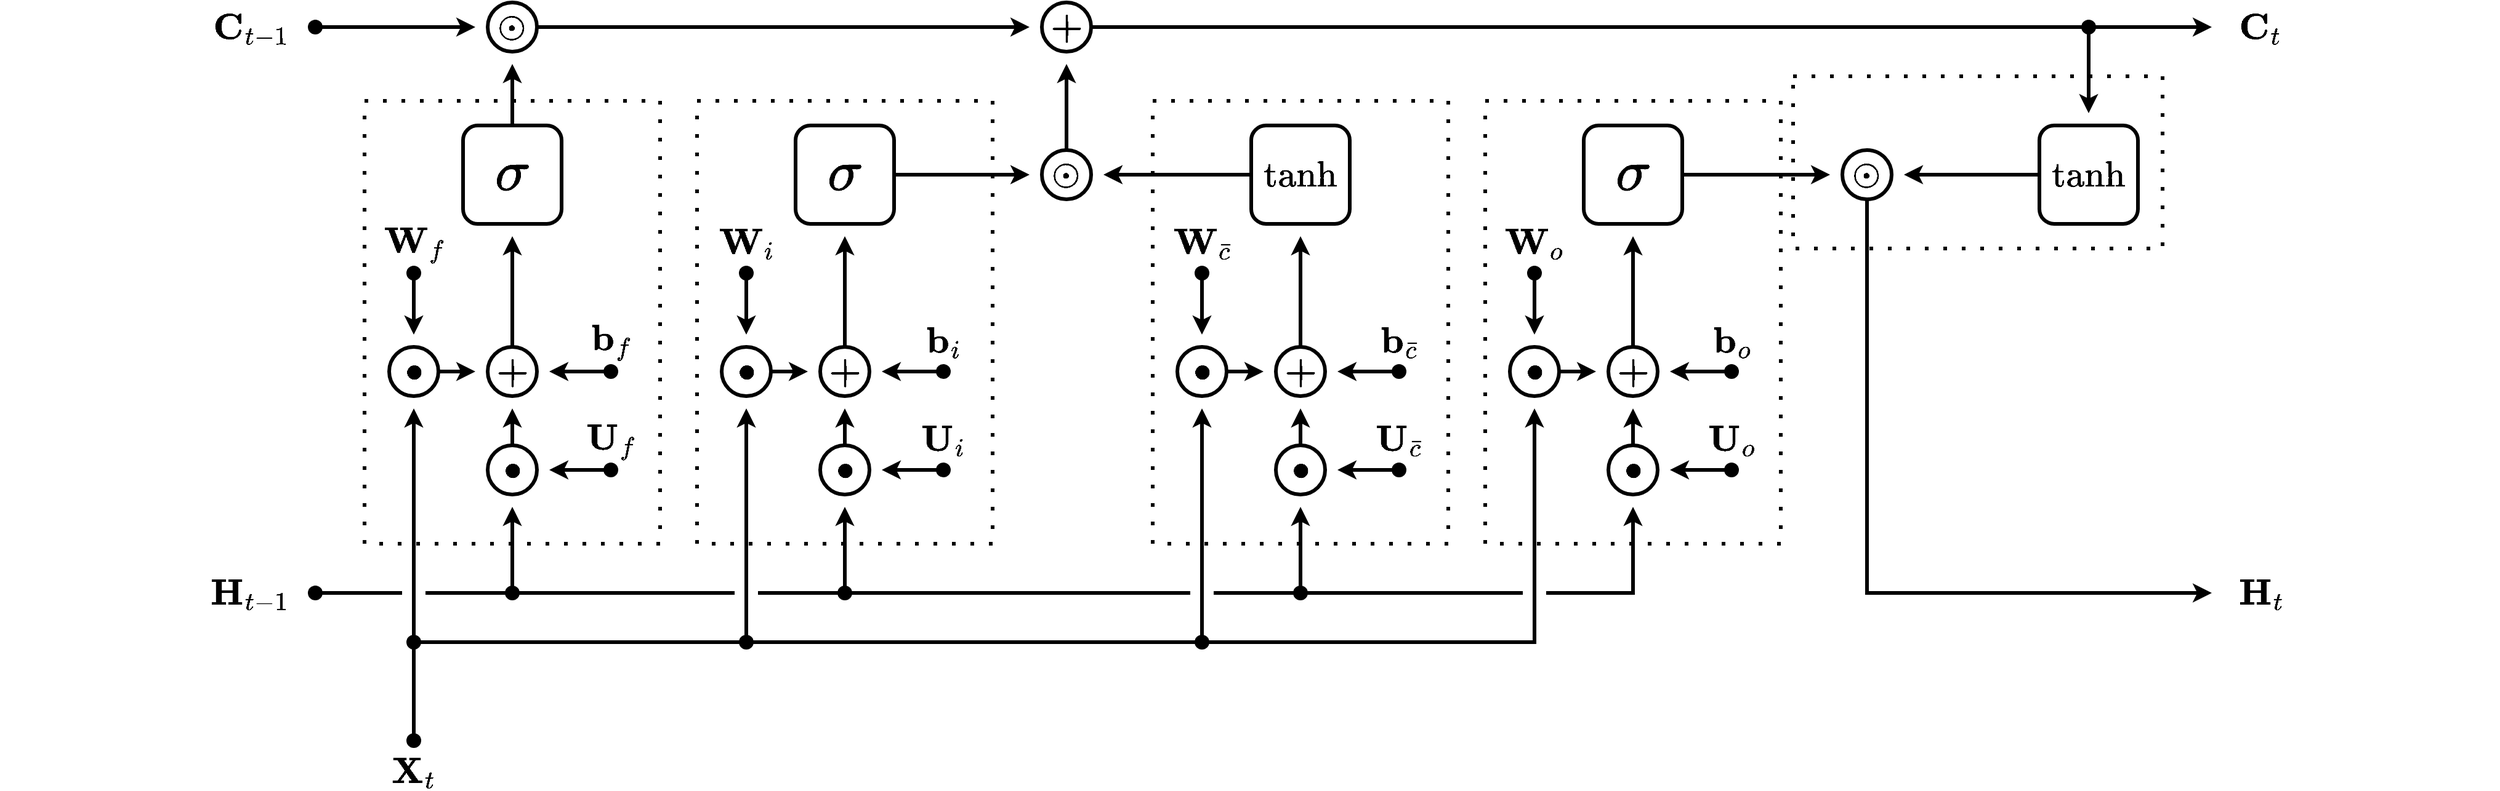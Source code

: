 <mxfile version="22.1.16" type="github">
  <diagram name="Página-1" id="kWr0oGkZxPyReERZ5gfp">
    <mxGraphModel dx="1727" dy="860" grid="1" gridSize="10" guides="1" tooltips="1" connect="1" arrows="1" fold="1" page="1" pageScale="1" pageWidth="1920" pageHeight="1080" math="1" shadow="0">
      <root>
        <mxCell id="0" />
        <mxCell id="czWLCF9uIpFlwQmJJkkG-1" value="Grupos" style="" parent="0" />
        <mxCell id="czWLCF9uIpFlwQmJJkkG-2" value="" style="rounded=0;whiteSpace=wrap;html=1;strokeWidth=3;perimeterSpacing=0;glass=0;shadow=0;dashed=1;dashPattern=1 4;fillStyle=auto;" vertex="1" parent="czWLCF9uIpFlwQmJJkkG-1">
          <mxGeometry x="240" y="280" width="240" height="360" as="geometry" />
        </mxCell>
        <mxCell id="czWLCF9uIpFlwQmJJkkG-6" value="" style="rounded=0;whiteSpace=wrap;html=1;strokeWidth=3;perimeterSpacing=0;glass=0;shadow=0;dashed=1;dashPattern=1 4;fillStyle=auto;" vertex="1" parent="czWLCF9uIpFlwQmJJkkG-1">
          <mxGeometry x="1400" y="260" width="300" height="140" as="geometry" />
        </mxCell>
        <mxCell id="czWLCF9uIpFlwQmJJkkG-7" value="" style="rounded=0;whiteSpace=wrap;html=1;strokeWidth=3;perimeterSpacing=0;glass=0;shadow=0;dashed=1;dashPattern=1 4;fillStyle=auto;" vertex="1" parent="czWLCF9uIpFlwQmJJkkG-1">
          <mxGeometry x="510" y="280" width="240" height="360" as="geometry" />
        </mxCell>
        <mxCell id="czWLCF9uIpFlwQmJJkkG-8" value="" style="rounded=0;whiteSpace=wrap;html=1;strokeWidth=3;perimeterSpacing=0;glass=0;shadow=0;dashed=1;dashPattern=1 4;fillStyle=auto;" vertex="1" parent="czWLCF9uIpFlwQmJJkkG-1">
          <mxGeometry x="880" y="280" width="240" height="360" as="geometry" />
        </mxCell>
        <mxCell id="czWLCF9uIpFlwQmJJkkG-9" value="" style="rounded=0;whiteSpace=wrap;html=1;strokeWidth=3;perimeterSpacing=0;glass=0;shadow=0;dashed=1;dashPattern=1 4;fillStyle=auto;" vertex="1" parent="czWLCF9uIpFlwQmJJkkG-1">
          <mxGeometry x="1150" y="280" width="240" height="360" as="geometry" />
        </mxCell>
        <mxCell id="1" value="Rede" style="" parent="0" />
        <mxCell id="czWLCF9uIpFlwQmJJkkG-55" value="" style="edgeStyle=orthogonalEdgeStyle;rounded=0;orthogonalLoop=1;jettySize=auto;html=1;strokeWidth=3;endFill=1;targetPerimeterSpacing=10;endSize=6;" edge="1" parent="1" source="86raS9CCg4e7EtEVCKJU-35" target="czWLCF9uIpFlwQmJJkkG-24">
          <mxGeometry relative="1" as="geometry">
            <mxPoint x="280.0" y="560" as="targetPoint" />
          </mxGeometry>
        </mxCell>
        <mxCell id="czWLCF9uIpFlwQmJJkkG-53" value="" style="edgeStyle=orthogonalEdgeStyle;rounded=0;orthogonalLoop=1;jettySize=auto;html=1;strokeWidth=3;endFill=1;targetPerimeterSpacing=10;endSize=6;" edge="1" parent="1" source="86raS9CCg4e7EtEVCKJU-36" target="czWLCF9uIpFlwQmJJkkG-19">
          <mxGeometry relative="1" as="geometry">
            <mxPoint x="550" y="560" as="targetPoint" />
          </mxGeometry>
        </mxCell>
        <mxCell id="86raS9CCg4e7EtEVCKJU-66" value="" style="edgeStyle=orthogonalEdgeStyle;rounded=0;orthogonalLoop=1;jettySize=auto;html=1;strokeWidth=3;endArrow=classic;endFill=1;targetPerimeterSpacing=10;endSize=6;" parent="1" source="86raS9CCg4e7EtEVCKJU-37" target="czWLCF9uIpFlwQmJJkkG-31" edge="1">
          <mxGeometry relative="1" as="geometry">
            <mxPoint x="1040" y="660" as="targetPoint" />
          </mxGeometry>
        </mxCell>
        <mxCell id="czWLCF9uIpFlwQmJJkkG-51" value="" style="edgeStyle=orthogonalEdgeStyle;rounded=0;orthogonalLoop=1;jettySize=auto;html=1;strokeWidth=3;endFill=1;targetPerimeterSpacing=10;endSize=6;" edge="1" parent="1" source="86raS9CCg4e7EtEVCKJU-37" target="czWLCF9uIpFlwQmJJkkG-28">
          <mxGeometry relative="1" as="geometry">
            <mxPoint x="920" y="560" as="targetPoint" />
          </mxGeometry>
        </mxCell>
        <mxCell id="86raS9CCg4e7EtEVCKJU-42" value="" style="edgeStyle=orthogonalEdgeStyle;rounded=0;orthogonalLoop=1;jettySize=auto;html=1;strokeWidth=3;endArrow=none;endFill=0;jumpStyle=gap;jumpSize=15;" parent="1" source="86raS9CCg4e7EtEVCKJU-39" target="86raS9CCg4e7EtEVCKJU-34" edge="1">
          <mxGeometry relative="1" as="geometry">
            <mxPoint x="710" y="660" as="targetPoint" />
          </mxGeometry>
        </mxCell>
        <mxCell id="86raS9CCg4e7EtEVCKJU-71" value="" style="edgeStyle=orthogonalEdgeStyle;rounded=0;orthogonalLoop=1;jettySize=auto;html=1;strokeWidth=3;endArrow=classic;endFill=1;targetPerimeterSpacing=10;endSize=6;" parent="1" source="86raS9CCg4e7EtEVCKJU-2" target="86raS9CCg4e7EtEVCKJU-32" edge="1">
          <mxGeometry relative="1" as="geometry" />
        </mxCell>
        <mxCell id="86raS9CCg4e7EtEVCKJU-2" value="$$\sigma$$" style="rounded=1;whiteSpace=wrap;html=1;fontSize=40;verticalAlign=middle;fontStyle=0;spacing=2;spacingBottom=4;strokeWidth=3;fillColor=#FFFFFF;strokeColor=#000000;fontColor=#000000;" parent="1" vertex="1">
          <mxGeometry x="320" y="300" width="80" height="80" as="geometry" />
        </mxCell>
        <mxCell id="86raS9CCg4e7EtEVCKJU-76" value="" style="edgeStyle=orthogonalEdgeStyle;rounded=0;orthogonalLoop=1;jettySize=auto;html=1;strokeWidth=3;endArrow=classic;endFill=1;targetPerimeterSpacing=10;endSize=6;" parent="1" source="86raS9CCg4e7EtEVCKJU-3" target="86raS9CCg4e7EtEVCKJU-20" edge="1">
          <mxGeometry relative="1" as="geometry" />
        </mxCell>
        <mxCell id="86raS9CCg4e7EtEVCKJU-3" value="$$\tanh$$" style="rounded=1;whiteSpace=wrap;html=1;fontSize=25;verticalAlign=middle;fontStyle=0;spacing=2;spacingBottom=0;strokeWidth=3;fontColor=#000000;strokeColor=#000000;" parent="1" vertex="1">
          <mxGeometry x="960" y="300" width="80" height="80" as="geometry" />
        </mxCell>
        <mxCell id="86raS9CCg4e7EtEVCKJU-40" value="" style="edgeStyle=orthogonalEdgeStyle;rounded=0;orthogonalLoop=1;jettySize=auto;html=1;strokeWidth=3;endArrow=none;endFill=0;jumpStyle=gap;jumpSize=15;" parent="1" source="86raS9CCg4e7EtEVCKJU-12" target="86raS9CCg4e7EtEVCKJU-39" edge="1">
          <mxGeometry relative="1" as="geometry" />
        </mxCell>
        <mxCell id="czWLCF9uIpFlwQmJJkkG-83" value="" style="edgeStyle=orthogonalEdgeStyle;rounded=0;orthogonalLoop=1;jettySize=auto;html=1;strokeWidth=3;endFill=1;targetPerimeterSpacing=10;endSize=6;" edge="1" parent="1" source="86raS9CCg4e7EtEVCKJU-12" target="czWLCF9uIpFlwQmJJkkG-72">
          <mxGeometry relative="1" as="geometry" />
        </mxCell>
        <mxCell id="86raS9CCg4e7EtEVCKJU-12" value="" style="shape=waypoint;sketch=0;size=6;pointerEvents=1;points=[];fillColor=default;resizable=0;rotatable=0;perimeter=centerPerimeter;snapToPoint=1;fontSize=50;rounded=1;fontStyle=0;spacing=2;spacingBottom=10;strokeWidth=4;" parent="1" vertex="1">
          <mxGeometry x="350" y="670" width="20" height="20" as="geometry" />
        </mxCell>
        <mxCell id="86raS9CCg4e7EtEVCKJU-80" value="" style="edgeStyle=orthogonalEdgeStyle;rounded=0;orthogonalLoop=1;jettySize=auto;html=1;strokeWidth=3;endArrow=classic;endFill=1;targetPerimeterSpacing=10;endSize=6;" parent="1" source="86raS9CCg4e7EtEVCKJU-18" target="86raS9CCg4e7EtEVCKJU-22" edge="1">
          <mxGeometry relative="1" as="geometry" />
        </mxCell>
        <mxCell id="86raS9CCg4e7EtEVCKJU-18" value="$$\mathbb{+}$$" style="ellipse;whiteSpace=wrap;html=1;aspect=fixed;fontStyle=0;fontSize=25;spacingBottom=2;strokeWidth=3;" parent="1" vertex="1">
          <mxGeometry x="610" y="480" width="40" height="40" as="geometry" />
        </mxCell>
        <mxCell id="86raS9CCg4e7EtEVCKJU-73" value="" style="edgeStyle=orthogonalEdgeStyle;rounded=0;orthogonalLoop=1;jettySize=auto;html=1;strokeWidth=3;endArrow=classic;endFill=1;targetPerimeterSpacing=10;endSize=6;" parent="1" source="86raS9CCg4e7EtEVCKJU-20" target="86raS9CCg4e7EtEVCKJU-31" edge="1">
          <mxGeometry relative="1" as="geometry">
            <mxPoint x="810.0" y="240" as="targetPoint" />
          </mxGeometry>
        </mxCell>
        <mxCell id="86raS9CCg4e7EtEVCKJU-20" value="$$\mathbb{\odot}$$" style="ellipse;whiteSpace=wrap;html=1;aspect=fixed;fontStyle=0;fontSize=25;spacingBottom=2;strokeWidth=3;" parent="1" vertex="1">
          <mxGeometry x="790" y="320" width="40" height="40" as="geometry" />
        </mxCell>
        <mxCell id="86raS9CCg4e7EtEVCKJU-74" value="" style="edgeStyle=orthogonalEdgeStyle;rounded=0;orthogonalLoop=1;jettySize=auto;html=1;strokeWidth=3;endArrow=classic;endFill=1;targetPerimeterSpacing=10;endSize=6;" parent="1" source="86raS9CCg4e7EtEVCKJU-22" target="86raS9CCg4e7EtEVCKJU-20" edge="1">
          <mxGeometry relative="1" as="geometry" />
        </mxCell>
        <mxCell id="86raS9CCg4e7EtEVCKJU-22" value="$$\sigma$$" style="rounded=1;whiteSpace=wrap;html=1;fontSize=40;verticalAlign=middle;fontStyle=0;spacing=2;spacingBottom=4;strokeWidth=3;strokeColor=#000000;fontColor=#000000;" parent="1" vertex="1">
          <mxGeometry x="590" y="300" width="80" height="80" as="geometry" />
        </mxCell>
        <mxCell id="86raS9CCg4e7EtEVCKJU-77" value="" style="edgeStyle=orthogonalEdgeStyle;rounded=0;orthogonalLoop=1;jettySize=auto;html=1;strokeWidth=3;endArrow=classic;endFill=1;targetPerimeterSpacing=10;endSize=6;" parent="1" source="86raS9CCg4e7EtEVCKJU-23" target="86raS9CCg4e7EtEVCKJU-27" edge="1">
          <mxGeometry relative="1" as="geometry" />
        </mxCell>
        <mxCell id="86raS9CCg4e7EtEVCKJU-23" value="$$\sigma$$" style="rounded=1;whiteSpace=wrap;html=1;fontSize=40;verticalAlign=middle;fontStyle=0;spacing=2;spacingBottom=4;strokeWidth=3;strokeColor=#000000;fontColor=#000000;" parent="1" vertex="1">
          <mxGeometry x="1230" y="300" width="80" height="80" as="geometry" />
        </mxCell>
        <mxCell id="86raS9CCg4e7EtEVCKJU-78" value="" style="edgeStyle=orthogonalEdgeStyle;rounded=0;orthogonalLoop=1;jettySize=auto;html=1;strokeWidth=3;endArrow=classic;endFill=1;targetPerimeterSpacing=10;endSize=6;" parent="1" source="86raS9CCg4e7EtEVCKJU-26" target="86raS9CCg4e7EtEVCKJU-27" edge="1">
          <mxGeometry relative="1" as="geometry" />
        </mxCell>
        <mxCell id="86raS9CCg4e7EtEVCKJU-26" value="$$\tanh$$" style="rounded=1;whiteSpace=wrap;html=1;fontSize=25;verticalAlign=middle;fontStyle=0;spacing=2;spacingBottom=0;strokeWidth=3;fontColor=#000000;strokeColor=#000000;" parent="1" vertex="1">
          <mxGeometry x="1600" y="300" width="80" height="80" as="geometry" />
        </mxCell>
        <mxCell id="86raS9CCg4e7EtEVCKJU-96" value="" style="edgeStyle=orthogonalEdgeStyle;rounded=0;orthogonalLoop=1;jettySize=auto;html=1;strokeWidth=3;endArrow=classic;endFill=1;" parent="1" source="86raS9CCg4e7EtEVCKJU-27" target="86raS9CCg4e7EtEVCKJU-85" edge="1">
          <mxGeometry relative="1" as="geometry">
            <mxPoint x="1340" y="460" as="targetPoint" />
            <Array as="points">
              <mxPoint x="1460" y="680" />
            </Array>
          </mxGeometry>
        </mxCell>
        <mxCell id="86raS9CCg4e7EtEVCKJU-27" value="$$\mathbb{\odot}$$" style="ellipse;whiteSpace=wrap;html=1;aspect=fixed;fontStyle=0;fontSize=25;spacingBottom=2;strokeWidth=3;" parent="1" vertex="1">
          <mxGeometry x="1440" y="320" width="40" height="40" as="geometry" />
        </mxCell>
        <mxCell id="86raS9CCg4e7EtEVCKJU-81" value="" style="edgeStyle=orthogonalEdgeStyle;rounded=0;orthogonalLoop=1;jettySize=auto;html=1;strokeWidth=3;endArrow=classic;endFill=1;targetPerimeterSpacing=10;endSize=6;" parent="1" source="86raS9CCg4e7EtEVCKJU-28" target="86raS9CCg4e7EtEVCKJU-3" edge="1">
          <mxGeometry relative="1" as="geometry" />
        </mxCell>
        <mxCell id="86raS9CCg4e7EtEVCKJU-28" value="$$\mathbb{+}$$" style="ellipse;whiteSpace=wrap;html=1;aspect=fixed;fontStyle=0;fontSize=25;spacingBottom=2;strokeWidth=3;" parent="1" vertex="1">
          <mxGeometry x="980" y="480" width="40" height="40" as="geometry" />
        </mxCell>
        <mxCell id="86raS9CCg4e7EtEVCKJU-82" value="" style="edgeStyle=orthogonalEdgeStyle;rounded=0;orthogonalLoop=1;jettySize=auto;html=1;strokeWidth=3;endArrow=classic;endFill=1;targetPerimeterSpacing=10;endSize=6;" parent="1" source="86raS9CCg4e7EtEVCKJU-29" target="86raS9CCg4e7EtEVCKJU-23" edge="1">
          <mxGeometry relative="1" as="geometry" />
        </mxCell>
        <mxCell id="86raS9CCg4e7EtEVCKJU-29" value="$$\mathbb{+}$$" style="ellipse;whiteSpace=wrap;html=1;aspect=fixed;fontStyle=0;fontSize=25;spacingBottom=2;strokeWidth=3;" parent="1" vertex="1">
          <mxGeometry x="1250" y="480" width="40" height="40" as="geometry" />
        </mxCell>
        <mxCell id="86raS9CCg4e7EtEVCKJU-83" value="" style="edgeStyle=orthogonalEdgeStyle;rounded=0;orthogonalLoop=1;jettySize=auto;html=1;strokeWidth=3;endArrow=classic;endFill=1;targetPerimeterSpacing=10;endSize=6;" parent="1" source="86raS9CCg4e7EtEVCKJU-30" target="86raS9CCg4e7EtEVCKJU-2" edge="1">
          <mxGeometry relative="1" as="geometry" />
        </mxCell>
        <mxCell id="86raS9CCg4e7EtEVCKJU-30" value="$$\mathbb{+}$$" style="ellipse;whiteSpace=wrap;html=1;aspect=fixed;fontStyle=0;fontSize=25;spacingBottom=2;strokeWidth=3;" parent="1" vertex="1">
          <mxGeometry x="340" y="480" width="40" height="40" as="geometry" />
        </mxCell>
        <mxCell id="86raS9CCg4e7EtEVCKJU-70" value="" style="edgeStyle=orthogonalEdgeStyle;rounded=0;orthogonalLoop=1;jettySize=auto;html=1;strokeWidth=3;endArrow=none;endFill=0;" parent="1" source="86raS9CCg4e7EtEVCKJU-31" target="86raS9CCg4e7EtEVCKJU-38" edge="1">
          <mxGeometry relative="1" as="geometry">
            <mxPoint x="910" y="200" as="targetPoint" />
          </mxGeometry>
        </mxCell>
        <mxCell id="86raS9CCg4e7EtEVCKJU-31" value="$$\mathbb{+}$$" style="ellipse;whiteSpace=wrap;html=1;aspect=fixed;fontStyle=0;fontSize=25;spacingBottom=2;strokeWidth=3;" parent="1" vertex="1">
          <mxGeometry x="790" y="200" width="40" height="40" as="geometry" />
        </mxCell>
        <mxCell id="86raS9CCg4e7EtEVCKJU-68" value="" style="edgeStyle=orthogonalEdgeStyle;rounded=0;orthogonalLoop=1;jettySize=auto;html=1;strokeWidth=3;endArrow=classic;endFill=1;targetPerimeterSpacing=10;endSize=6;" parent="1" source="86raS9CCg4e7EtEVCKJU-32" target="86raS9CCg4e7EtEVCKJU-31" edge="1">
          <mxGeometry relative="1" as="geometry">
            <mxPoint x="500" y="200" as="targetPoint" />
          </mxGeometry>
        </mxCell>
        <mxCell id="86raS9CCg4e7EtEVCKJU-32" value="$$\mathbb{\odot}$$" style="ellipse;whiteSpace=wrap;html=1;aspect=fixed;fontStyle=0;fontSize=25;spacingBottom=2;strokeWidth=3;" parent="1" vertex="1">
          <mxGeometry x="340" y="200" width="40" height="40" as="geometry" />
        </mxCell>
        <mxCell id="86raS9CCg4e7EtEVCKJU-46" value="" style="edgeStyle=orthogonalEdgeStyle;rounded=0;orthogonalLoop=1;jettySize=auto;html=1;strokeWidth=3;jumpStyle=gap;jumpSize=15;endArrow=classic;endFill=1;targetPerimeterSpacing=10;endSize=6;" parent="1" source="86raS9CCg4e7EtEVCKJU-34" target="czWLCF9uIpFlwQmJJkkG-75" edge="1">
          <mxGeometry relative="1" as="geometry">
            <mxPoint x="960" y="580" as="targetPoint" />
            <Array as="points">
              <mxPoint x="1270" y="680" />
            </Array>
          </mxGeometry>
        </mxCell>
        <mxCell id="czWLCF9uIpFlwQmJJkkG-85" value="" style="edgeStyle=orthogonalEdgeStyle;rounded=0;orthogonalLoop=1;jettySize=auto;html=1;strokeWidth=3;endFill=1;targetPerimeterSpacing=10;endSize=6;" edge="1" parent="1" source="86raS9CCg4e7EtEVCKJU-34" target="czWLCF9uIpFlwQmJJkkG-74">
          <mxGeometry relative="1" as="geometry" />
        </mxCell>
        <mxCell id="86raS9CCg4e7EtEVCKJU-34" value="" style="shape=waypoint;sketch=0;size=6;pointerEvents=1;points=[];fillColor=default;resizable=0;rotatable=0;perimeter=centerPerimeter;snapToPoint=1;fontSize=50;rounded=1;fontStyle=0;spacing=2;spacingBottom=10;strokeWidth=4;" parent="1" vertex="1">
          <mxGeometry x="990" y="670" width="20" height="20" as="geometry" />
        </mxCell>
        <mxCell id="86raS9CCg4e7EtEVCKJU-62" value="" style="edgeStyle=orthogonalEdgeStyle;rounded=0;orthogonalLoop=1;jettySize=auto;html=1;strokeWidth=3;endArrow=none;endFill=0;" parent="1" source="86raS9CCg4e7EtEVCKJU-35" target="86raS9CCg4e7EtEVCKJU-36" edge="1">
          <mxGeometry relative="1" as="geometry">
            <mxPoint x="520" y="740" as="targetPoint" />
          </mxGeometry>
        </mxCell>
        <mxCell id="86raS9CCg4e7EtEVCKJU-35" value="" style="shape=waypoint;sketch=0;size=6;pointerEvents=1;points=[];fillColor=default;resizable=0;rotatable=0;perimeter=centerPerimeter;snapToPoint=1;fontSize=50;rounded=1;fontStyle=0;spacing=2;spacingBottom=10;strokeWidth=4;" parent="1" vertex="1">
          <mxGeometry x="270" y="710" width="20" height="20" as="geometry" />
        </mxCell>
        <mxCell id="86raS9CCg4e7EtEVCKJU-64" value="" style="edgeStyle=orthogonalEdgeStyle;rounded=0;orthogonalLoop=1;jettySize=auto;html=1;entryX=0.302;entryY=0.485;entryDx=0;entryDy=0;entryPerimeter=0;strokeWidth=3;endArrow=none;endFill=0;" parent="1" source="86raS9CCg4e7EtEVCKJU-36" target="86raS9CCg4e7EtEVCKJU-37" edge="1">
          <mxGeometry relative="1" as="geometry">
            <mxPoint x="790" y="740" as="targetPoint" />
          </mxGeometry>
        </mxCell>
        <mxCell id="86raS9CCg4e7EtEVCKJU-36" value="" style="shape=waypoint;sketch=0;size=6;pointerEvents=1;points=[];fillColor=default;resizable=0;rotatable=0;perimeter=centerPerimeter;snapToPoint=1;fontSize=50;rounded=1;fontStyle=0;spacing=2;spacingBottom=10;strokeWidth=4;" parent="1" vertex="1">
          <mxGeometry x="540" y="710" width="20" height="20" as="geometry" />
        </mxCell>
        <mxCell id="86raS9CCg4e7EtEVCKJU-37" value="" style="shape=waypoint;sketch=0;size=6;pointerEvents=1;points=[];fillColor=default;resizable=0;rotatable=0;perimeter=centerPerimeter;snapToPoint=1;fontSize=50;rounded=1;fontStyle=0;spacing=2;spacingBottom=10;strokeWidth=4;" parent="1" vertex="1">
          <mxGeometry x="910" y="710" width="20" height="20" as="geometry" />
        </mxCell>
        <mxCell id="86raS9CCg4e7EtEVCKJU-79" value="" style="edgeStyle=orthogonalEdgeStyle;rounded=0;orthogonalLoop=1;jettySize=auto;html=1;strokeWidth=3;endArrow=classic;endFill=1;endSize=6;targetPerimeterSpacing=10;" parent="1" source="86raS9CCg4e7EtEVCKJU-38" target="86raS9CCg4e7EtEVCKJU-26" edge="1">
          <mxGeometry relative="1" as="geometry" />
        </mxCell>
        <mxCell id="86raS9CCg4e7EtEVCKJU-97" value="" style="edgeStyle=orthogonalEdgeStyle;rounded=0;orthogonalLoop=1;jettySize=auto;html=1;strokeWidth=3;endArrow=classic;endFill=1;" parent="1" source="86raS9CCg4e7EtEVCKJU-38" target="86raS9CCg4e7EtEVCKJU-84" edge="1">
          <mxGeometry relative="1" as="geometry" />
        </mxCell>
        <mxCell id="86raS9CCg4e7EtEVCKJU-38" value="" style="shape=waypoint;sketch=0;size=6;pointerEvents=1;points=[];fillColor=default;resizable=0;rotatable=0;perimeter=centerPerimeter;snapToPoint=1;fontSize=50;rounded=1;fontStyle=0;spacing=2;spacingBottom=10;strokeWidth=4;" parent="1" vertex="1">
          <mxGeometry x="1630" y="210" width="20" height="20" as="geometry" />
        </mxCell>
        <mxCell id="czWLCF9uIpFlwQmJJkkG-84" value="" style="edgeStyle=orthogonalEdgeStyle;rounded=0;orthogonalLoop=1;jettySize=auto;html=1;strokeWidth=3;endFill=1;targetPerimeterSpacing=10;endSize=6;" edge="1" parent="1" source="86raS9CCg4e7EtEVCKJU-39" target="czWLCF9uIpFlwQmJJkkG-73">
          <mxGeometry relative="1" as="geometry" />
        </mxCell>
        <mxCell id="86raS9CCg4e7EtEVCKJU-39" value="" style="shape=waypoint;sketch=0;size=6;pointerEvents=1;points=[];fillColor=default;resizable=0;rotatable=0;perimeter=centerPerimeter;snapToPoint=1;fontSize=50;rounded=1;fontStyle=0;spacing=2;spacingBottom=10;strokeWidth=4;" parent="1" vertex="1">
          <mxGeometry x="620" y="670" width="20" height="20" as="geometry" />
        </mxCell>
        <mxCell id="86raS9CCg4e7EtEVCKJU-84" value="$$\mathbf{C}_{t}$$" style="shape=waypoint;sketch=0;size=6;pointerEvents=1;points=[];fillColor=none;resizable=0;rotatable=0;perimeter=centerPerimeter;snapToPoint=1;fontSize=25;rounded=1;fontStyle=0;spacing=2;spacingBottom=0;strokeWidth=4;html=1;labelPosition=right;verticalLabelPosition=middle;align=left;verticalAlign=middle;spacingRight=0;spacingLeft=10;strokeColor=none;" parent="1" vertex="1">
          <mxGeometry x="1730" y="210" width="20" height="20" as="geometry" />
        </mxCell>
        <mxCell id="86raS9CCg4e7EtEVCKJU-85" value="$$\mathbf{H}_{t}$$" style="shape=waypoint;sketch=0;size=6;pointerEvents=1;points=[];fillColor=none;resizable=0;rotatable=0;perimeter=centerPerimeter;snapToPoint=1;fontSize=25;rounded=1;fontStyle=0;spacing=2;spacingBottom=0;strokeWidth=4;html=1;labelPosition=right;verticalLabelPosition=middle;align=left;verticalAlign=middle;spacingRight=0;spacingLeft=10;strokeColor=none;" parent="1" vertex="1">
          <mxGeometry x="1730" y="670" width="20" height="20" as="geometry" />
        </mxCell>
        <mxCell id="86raS9CCg4e7EtEVCKJU-92" value="" style="edgeStyle=orthogonalEdgeStyle;rounded=0;orthogonalLoop=1;jettySize=auto;html=1;strokeWidth=3;endArrow=none;endFill=0;jumpStyle=gap;jumpSize=15;" parent="1" source="86raS9CCg4e7EtEVCKJU-86" target="86raS9CCg4e7EtEVCKJU-12" edge="1">
          <mxGeometry relative="1" as="geometry" />
        </mxCell>
        <mxCell id="86raS9CCg4e7EtEVCKJU-86" value="$$\mathbf{H}_{t-1}$$" style="shape=waypoint;sketch=0;size=6;pointerEvents=1;points=[];fillColor=default;resizable=0;rotatable=0;perimeter=centerPerimeter;snapToPoint=1;fontSize=25;rounded=1;fontStyle=0;spacing=2;spacingBottom=0;strokeWidth=4;labelPosition=left;verticalLabelPosition=middle;align=right;verticalAlign=middle;html=1;spacingLeft=0;spacingRight=10;" parent="1" vertex="1">
          <mxGeometry x="190" y="670" width="20" height="20" as="geometry" />
        </mxCell>
        <mxCell id="86raS9CCg4e7EtEVCKJU-94" value="" style="edgeStyle=orthogonalEdgeStyle;rounded=0;orthogonalLoop=1;jettySize=auto;html=1;strokeWidth=3;endArrow=none;endFill=0;" parent="1" source="86raS9CCg4e7EtEVCKJU-88" target="86raS9CCg4e7EtEVCKJU-35" edge="1">
          <mxGeometry relative="1" as="geometry">
            <mxPoint x="300.0" y="760" as="targetPoint" />
            <Array as="points">
              <mxPoint x="280" y="780" />
              <mxPoint x="280" y="780" />
            </Array>
          </mxGeometry>
        </mxCell>
        <mxCell id="86raS9CCg4e7EtEVCKJU-88" value="$$\mathbf{X}_t$$" style="shape=waypoint;sketch=0;size=6;pointerEvents=1;points=[];fillColor=default;resizable=0;rotatable=0;perimeter=centerPerimeter;snapToPoint=1;fontSize=25;rounded=1;fontStyle=0;spacing=2;spacingBottom=0;strokeWidth=4;html=1;labelPosition=center;verticalLabelPosition=bottom;align=center;verticalAlign=middle;spacingTop=10;" parent="1" vertex="1">
          <mxGeometry x="270" y="790" width="20" height="20" as="geometry" />
        </mxCell>
        <mxCell id="86raS9CCg4e7EtEVCKJU-91" value="" style="edgeStyle=orthogonalEdgeStyle;rounded=0;orthogonalLoop=1;jettySize=auto;html=1;strokeWidth=3;endArrow=classic;endFill=1;targetPerimeterSpacing=10;" parent="1" source="86raS9CCg4e7EtEVCKJU-89" target="86raS9CCg4e7EtEVCKJU-32" edge="1">
          <mxGeometry relative="1" as="geometry">
            <mxPoint x="300.0" y="200" as="targetPoint" />
          </mxGeometry>
        </mxCell>
        <mxCell id="86raS9CCg4e7EtEVCKJU-89" value="$$\mathbf{C}_{t-1}$$" style="shape=waypoint;sketch=0;size=6;pointerEvents=1;points=[];fillColor=default;resizable=0;rotatable=0;perimeter=centerPerimeter;snapToPoint=1;fontSize=25;rounded=1;fontStyle=0;spacing=2;spacingBottom=0;strokeWidth=4;labelPosition=left;verticalLabelPosition=middle;align=right;verticalAlign=middle;html=1;spacingLeft=0;spacingRight=10;" parent="1" vertex="1">
          <mxGeometry x="190" y="210" width="20" height="20" as="geometry" />
        </mxCell>
        <mxCell id="czWLCF9uIpFlwQmJJkkG-40" value="" style="edgeStyle=orthogonalEdgeStyle;rounded=0;orthogonalLoop=1;jettySize=auto;html=1;strokeWidth=3;endFill=1;targetPerimeterSpacing=10;endSize=6;" edge="1" parent="1" source="czWLCF9uIpFlwQmJJkkG-17" target="86raS9CCg4e7EtEVCKJU-30">
          <mxGeometry relative="1" as="geometry" />
        </mxCell>
        <mxCell id="czWLCF9uIpFlwQmJJkkG-17" value="$$\mathbf{b}_f$$" style="shape=waypoint;sketch=0;size=6;pointerEvents=1;points=[];fillColor=default;resizable=0;rotatable=0;perimeter=centerPerimeter;snapToPoint=1;fontSize=25;rounded=1;fontStyle=0;spacing=2;spacingBottom=10;strokeWidth=4;html=1;labelPosition=center;verticalLabelPosition=top;align=center;verticalAlign=middle;" vertex="1" parent="1">
          <mxGeometry x="430" y="490" width="20" height="20" as="geometry" />
        </mxCell>
        <mxCell id="czWLCF9uIpFlwQmJJkkG-42" value="" style="edgeStyle=orthogonalEdgeStyle;rounded=0;orthogonalLoop=1;jettySize=auto;html=1;strokeWidth=3;endFill=1;targetPerimeterSpacing=10;endSize=6;" edge="1" parent="1" source="czWLCF9uIpFlwQmJJkkG-19" target="86raS9CCg4e7EtEVCKJU-18">
          <mxGeometry relative="1" as="geometry" />
        </mxCell>
        <mxCell id="czWLCF9uIpFlwQmJJkkG-19" value="$$\mathbb{\bullet}$$" style="ellipse;whiteSpace=wrap;html=1;aspect=fixed;fontStyle=0;fontSize=25;spacingBottom=2;strokeWidth=3;" vertex="1" parent="1">
          <mxGeometry x="530" y="480" width="40" height="40" as="geometry" />
        </mxCell>
        <mxCell id="czWLCF9uIpFlwQmJJkkG-38" value="" style="edgeStyle=orthogonalEdgeStyle;rounded=0;orthogonalLoop=1;jettySize=auto;html=1;strokeWidth=3;endFill=1;targetPerimeterSpacing=10;endSize=6;" edge="1" parent="1" source="czWLCF9uIpFlwQmJJkkG-20" target="czWLCF9uIpFlwQmJJkkG-19">
          <mxGeometry relative="1" as="geometry" />
        </mxCell>
        <mxCell id="czWLCF9uIpFlwQmJJkkG-20" value="$$\mathbf{W}_i$$" style="shape=waypoint;sketch=0;size=6;pointerEvents=1;points=[];fillColor=default;resizable=0;rotatable=0;perimeter=centerPerimeter;snapToPoint=1;fontSize=25;rounded=1;fontStyle=0;spacing=2;spacingBottom=10;strokeWidth=4;labelPosition=center;verticalLabelPosition=top;align=center;verticalAlign=middle;html=1;" vertex="1" parent="1">
          <mxGeometry x="540" y="410" width="20" height="20" as="geometry" />
        </mxCell>
        <mxCell id="czWLCF9uIpFlwQmJJkkG-33" value="" style="edgeStyle=orthogonalEdgeStyle;rounded=0;orthogonalLoop=1;jettySize=auto;html=1;strokeWidth=3;endFill=1;targetPerimeterSpacing=10;endSize=6;" edge="1" parent="1" source="czWLCF9uIpFlwQmJJkkG-24" target="86raS9CCg4e7EtEVCKJU-30">
          <mxGeometry relative="1" as="geometry" />
        </mxCell>
        <mxCell id="czWLCF9uIpFlwQmJJkkG-24" value="$$\mathbb{\bullet}$$" style="ellipse;whiteSpace=wrap;html=1;aspect=fixed;fontStyle=0;fontSize=25;spacingBottom=2;strokeWidth=3;" vertex="1" parent="1">
          <mxGeometry x="260" y="480" width="40" height="40" as="geometry" />
        </mxCell>
        <mxCell id="czWLCF9uIpFlwQmJJkkG-37" value="" style="edgeStyle=orthogonalEdgeStyle;rounded=0;orthogonalLoop=1;jettySize=auto;html=1;strokeWidth=3;endFill=1;targetPerimeterSpacing=10;endSize=6;" edge="1" parent="1" source="czWLCF9uIpFlwQmJJkkG-25" target="czWLCF9uIpFlwQmJJkkG-24">
          <mxGeometry relative="1" as="geometry" />
        </mxCell>
        <mxCell id="czWLCF9uIpFlwQmJJkkG-25" value="$$\mathbf{W}_f$$" style="shape=waypoint;sketch=0;size=6;pointerEvents=1;points=[];fillColor=default;resizable=0;rotatable=0;perimeter=centerPerimeter;snapToPoint=1;rounded=1;spacing=2;spacingBottom=10;strokeWidth=4;verticalAlign=middle;labelPosition=center;verticalLabelPosition=top;align=center;html=1;fontSize=25;" vertex="1" parent="1">
          <mxGeometry x="270" y="410" width="20" height="20" as="geometry" />
        </mxCell>
        <mxCell id="czWLCF9uIpFlwQmJJkkG-41" value="" style="edgeStyle=orthogonalEdgeStyle;rounded=0;orthogonalLoop=1;jettySize=auto;html=1;strokeWidth=3;endFill=1;targetPerimeterSpacing=10;endSize=6;" edge="1" parent="1" source="czWLCF9uIpFlwQmJJkkG-26" target="86raS9CCg4e7EtEVCKJU-18">
          <mxGeometry relative="1" as="geometry" />
        </mxCell>
        <mxCell id="czWLCF9uIpFlwQmJJkkG-26" value="$$\mathbf{b}_i$$" style="shape=waypoint;sketch=0;size=6;pointerEvents=1;points=[];fillColor=default;resizable=0;rotatable=0;perimeter=centerPerimeter;snapToPoint=1;fontSize=25;rounded=1;fontStyle=0;spacing=2;spacingBottom=10;strokeWidth=4;html=1;labelPosition=center;verticalLabelPosition=top;align=center;verticalAlign=middle;" vertex="1" parent="1">
          <mxGeometry x="700" y="490" width="20" height="20" as="geometry" />
        </mxCell>
        <mxCell id="czWLCF9uIpFlwQmJJkkG-43" value="" style="edgeStyle=orthogonalEdgeStyle;rounded=0;orthogonalLoop=1;jettySize=auto;html=1;strokeWidth=3;endFill=1;targetPerimeterSpacing=10;endSize=6;" edge="1" parent="1" source="czWLCF9uIpFlwQmJJkkG-27" target="czWLCF9uIpFlwQmJJkkG-28">
          <mxGeometry relative="1" as="geometry" />
        </mxCell>
        <mxCell id="czWLCF9uIpFlwQmJJkkG-27" value="$$\mathbf{W}_{\bar c}$$" style="shape=waypoint;sketch=0;size=6;pointerEvents=1;points=[];fillColor=default;resizable=0;rotatable=0;perimeter=centerPerimeter;snapToPoint=1;fontSize=25;rounded=1;fontStyle=0;spacing=2;spacingBottom=10;strokeWidth=4;labelPosition=center;verticalLabelPosition=top;align=center;verticalAlign=middle;html=1;" vertex="1" parent="1">
          <mxGeometry x="910" y="410" width="20" height="20" as="geometry" />
        </mxCell>
        <mxCell id="czWLCF9uIpFlwQmJJkkG-45" value="" style="edgeStyle=orthogonalEdgeStyle;rounded=0;orthogonalLoop=1;jettySize=auto;html=1;strokeWidth=3;endFill=1;targetPerimeterSpacing=10;endSize=6;" edge="1" parent="1" source="czWLCF9uIpFlwQmJJkkG-28" target="86raS9CCg4e7EtEVCKJU-28">
          <mxGeometry relative="1" as="geometry" />
        </mxCell>
        <mxCell id="czWLCF9uIpFlwQmJJkkG-28" value="$$\mathbb{\bullet}$$" style="ellipse;whiteSpace=wrap;html=1;aspect=fixed;fontStyle=0;fontSize=25;spacingBottom=2;strokeWidth=3;" vertex="1" parent="1">
          <mxGeometry x="900" y="480" width="40" height="40" as="geometry" />
        </mxCell>
        <mxCell id="czWLCF9uIpFlwQmJJkkG-46" value="" style="edgeStyle=orthogonalEdgeStyle;rounded=0;orthogonalLoop=1;jettySize=auto;html=1;strokeWidth=3;endFill=1;targetPerimeterSpacing=10;endSize=6;" edge="1" parent="1" source="czWLCF9uIpFlwQmJJkkG-29" target="86raS9CCg4e7EtEVCKJU-28">
          <mxGeometry relative="1" as="geometry" />
        </mxCell>
        <mxCell id="czWLCF9uIpFlwQmJJkkG-29" value="$$\mathbf{b}_{\bar c}&lt;br&gt;$$" style="shape=waypoint;sketch=0;size=6;pointerEvents=1;points=[];fillColor=default;resizable=0;rotatable=0;perimeter=centerPerimeter;snapToPoint=1;fontSize=25;rounded=1;fontStyle=0;spacing=2;spacingBottom=10;strokeWidth=4;html=1;labelPosition=center;verticalLabelPosition=top;align=center;verticalAlign=middle;" vertex="1" parent="1">
          <mxGeometry x="1070" y="490" width="20" height="20" as="geometry" />
        </mxCell>
        <mxCell id="czWLCF9uIpFlwQmJJkkG-47" value="" style="edgeStyle=orthogonalEdgeStyle;rounded=0;orthogonalLoop=1;jettySize=auto;html=1;strokeWidth=3;endFill=1;targetPerimeterSpacing=10;endSize=6;" edge="1" parent="1" source="czWLCF9uIpFlwQmJJkkG-30" target="czWLCF9uIpFlwQmJJkkG-31">
          <mxGeometry relative="1" as="geometry" />
        </mxCell>
        <mxCell id="czWLCF9uIpFlwQmJJkkG-30" value="$$\mathbf{W}_o$$" style="shape=waypoint;sketch=0;size=6;pointerEvents=1;points=[];fillColor=default;resizable=0;rotatable=0;perimeter=centerPerimeter;snapToPoint=1;fontSize=25;rounded=1;fontStyle=0;spacing=2;spacingBottom=10;strokeWidth=4;labelPosition=center;verticalLabelPosition=top;align=center;verticalAlign=middle;html=1;" vertex="1" parent="1">
          <mxGeometry x="1180" y="410" width="20" height="20" as="geometry" />
        </mxCell>
        <mxCell id="czWLCF9uIpFlwQmJJkkG-48" value="" style="edgeStyle=orthogonalEdgeStyle;rounded=0;orthogonalLoop=1;jettySize=auto;html=1;strokeWidth=3;endFill=1;targetPerimeterSpacing=10;endSize=6;" edge="1" parent="1" source="czWLCF9uIpFlwQmJJkkG-31" target="86raS9CCg4e7EtEVCKJU-29">
          <mxGeometry relative="1" as="geometry" />
        </mxCell>
        <mxCell id="czWLCF9uIpFlwQmJJkkG-31" value="$$\mathbb{\bullet}$$" style="ellipse;whiteSpace=wrap;html=1;aspect=fixed;fontStyle=0;fontSize=25;spacingBottom=2;strokeWidth=3;" vertex="1" parent="1">
          <mxGeometry x="1170" y="480" width="40" height="40" as="geometry" />
        </mxCell>
        <mxCell id="czWLCF9uIpFlwQmJJkkG-49" value="" style="edgeStyle=orthogonalEdgeStyle;rounded=0;orthogonalLoop=1;jettySize=auto;html=1;strokeWidth=3;endFill=1;targetPerimeterSpacing=10;endSize=6;" edge="1" parent="1" source="czWLCF9uIpFlwQmJJkkG-32" target="86raS9CCg4e7EtEVCKJU-29">
          <mxGeometry relative="1" as="geometry" />
        </mxCell>
        <mxCell id="czWLCF9uIpFlwQmJJkkG-32" value="$$\mathbf{b}_o$$" style="shape=waypoint;sketch=0;size=6;pointerEvents=1;points=[];fillColor=default;resizable=0;rotatable=0;perimeter=centerPerimeter;snapToPoint=1;fontSize=25;rounded=1;fontStyle=0;spacing=2;spacingBottom=10;strokeWidth=4;html=1;labelPosition=center;verticalLabelPosition=top;align=center;verticalAlign=middle;" vertex="1" parent="1">
          <mxGeometry x="1340" y="490" width="20" height="20" as="geometry" />
        </mxCell>
        <mxCell id="czWLCF9uIpFlwQmJJkkG-80" value="" style="edgeStyle=orthogonalEdgeStyle;rounded=0;orthogonalLoop=1;jettySize=auto;html=1;strokeWidth=3;endFill=1;targetPerimeterSpacing=10;endSize=6;" edge="1" parent="1" source="czWLCF9uIpFlwQmJJkkG-72" target="86raS9CCg4e7EtEVCKJU-30">
          <mxGeometry relative="1" as="geometry" />
        </mxCell>
        <mxCell id="czWLCF9uIpFlwQmJJkkG-72" value="$$\mathbb{\bullet}$$" style="ellipse;whiteSpace=wrap;html=1;aspect=fixed;fontStyle=0;fontSize=25;spacingBottom=2;strokeWidth=3;" vertex="1" parent="1">
          <mxGeometry x="340" y="560" width="40" height="40" as="geometry" />
        </mxCell>
        <mxCell id="czWLCF9uIpFlwQmJJkkG-81" value="" style="edgeStyle=orthogonalEdgeStyle;rounded=0;orthogonalLoop=1;jettySize=auto;html=1;strokeWidth=3;endFill=1;targetPerimeterSpacing=10;endSize=6;" edge="1" parent="1" source="czWLCF9uIpFlwQmJJkkG-73" target="86raS9CCg4e7EtEVCKJU-18">
          <mxGeometry relative="1" as="geometry" />
        </mxCell>
        <mxCell id="czWLCF9uIpFlwQmJJkkG-73" value="$$\mathbb{\bullet}$$" style="ellipse;whiteSpace=wrap;html=1;aspect=fixed;fontStyle=0;fontSize=25;spacingBottom=2;strokeWidth=3;" vertex="1" parent="1">
          <mxGeometry x="610" y="560" width="40" height="40" as="geometry" />
        </mxCell>
        <mxCell id="czWLCF9uIpFlwQmJJkkG-82" value="" style="edgeStyle=orthogonalEdgeStyle;rounded=0;orthogonalLoop=1;jettySize=auto;html=1;strokeWidth=3;endFill=1;targetPerimeterSpacing=10;endSize=6;" edge="1" parent="1" source="czWLCF9uIpFlwQmJJkkG-74" target="86raS9CCg4e7EtEVCKJU-28">
          <mxGeometry relative="1" as="geometry" />
        </mxCell>
        <mxCell id="czWLCF9uIpFlwQmJJkkG-74" value="$$\mathbb{\bullet}$$" style="ellipse;whiteSpace=wrap;html=1;aspect=fixed;fontStyle=0;fontSize=25;spacingBottom=2;strokeWidth=3;" vertex="1" parent="1">
          <mxGeometry x="980" y="560" width="40" height="40" as="geometry" />
        </mxCell>
        <mxCell id="czWLCF9uIpFlwQmJJkkG-86" value="" style="edgeStyle=orthogonalEdgeStyle;rounded=0;orthogonalLoop=1;jettySize=auto;html=1;strokeWidth=3;endFill=1;targetPerimeterSpacing=10;endSize=6;" edge="1" parent="1" source="czWLCF9uIpFlwQmJJkkG-75" target="86raS9CCg4e7EtEVCKJU-29">
          <mxGeometry relative="1" as="geometry" />
        </mxCell>
        <mxCell id="czWLCF9uIpFlwQmJJkkG-75" value="$$\mathbb{\bullet}$$" style="ellipse;whiteSpace=wrap;html=1;aspect=fixed;fontStyle=0;fontSize=25;spacingBottom=2;strokeWidth=3;" vertex="1" parent="1">
          <mxGeometry x="1250" y="560" width="40" height="40" as="geometry" />
        </mxCell>
        <mxCell id="czWLCF9uIpFlwQmJJkkG-87" value="" style="edgeStyle=orthogonalEdgeStyle;rounded=0;orthogonalLoop=1;jettySize=auto;html=1;strokeWidth=3;endFill=1;targetPerimeterSpacing=10;endSize=6;" edge="1" parent="1" source="czWLCF9uIpFlwQmJJkkG-76" target="czWLCF9uIpFlwQmJJkkG-72">
          <mxGeometry relative="1" as="geometry" />
        </mxCell>
        <mxCell id="czWLCF9uIpFlwQmJJkkG-76" value="$$\mathbf{U}_f$$" style="shape=waypoint;sketch=0;size=6;pointerEvents=1;points=[];fillColor=default;resizable=0;rotatable=0;perimeter=centerPerimeter;snapToPoint=1;fontSize=25;rounded=1;fontStyle=0;spacing=2;spacingBottom=10;strokeWidth=4;html=1;labelPosition=center;verticalLabelPosition=top;align=center;verticalAlign=middle;" vertex="1" parent="1">
          <mxGeometry x="430" y="570" width="20" height="20" as="geometry" />
        </mxCell>
        <mxCell id="czWLCF9uIpFlwQmJJkkG-88" value="" style="edgeStyle=orthogonalEdgeStyle;rounded=0;orthogonalLoop=1;jettySize=auto;html=1;strokeWidth=3;endFill=1;targetPerimeterSpacing=10;endSize=6;" edge="1" parent="1" source="czWLCF9uIpFlwQmJJkkG-77" target="czWLCF9uIpFlwQmJJkkG-73">
          <mxGeometry relative="1" as="geometry" />
        </mxCell>
        <mxCell id="czWLCF9uIpFlwQmJJkkG-77" value="$$\mathbf{U}_i$$" style="shape=waypoint;sketch=0;size=6;pointerEvents=1;points=[];fillColor=default;resizable=0;rotatable=0;perimeter=centerPerimeter;snapToPoint=1;fontSize=25;rounded=1;fontStyle=0;spacing=2;spacingBottom=10;strokeWidth=4;html=1;labelPosition=center;verticalLabelPosition=top;align=center;verticalAlign=middle;" vertex="1" parent="1">
          <mxGeometry x="700" y="570" width="20" height="20" as="geometry" />
        </mxCell>
        <mxCell id="czWLCF9uIpFlwQmJJkkG-89" value="" style="edgeStyle=orthogonalEdgeStyle;rounded=0;orthogonalLoop=1;jettySize=auto;html=1;strokeWidth=3;endFill=1;targetPerimeterSpacing=10;endSize=6;" edge="1" parent="1" source="czWLCF9uIpFlwQmJJkkG-78" target="czWLCF9uIpFlwQmJJkkG-74">
          <mxGeometry relative="1" as="geometry" />
        </mxCell>
        <mxCell id="czWLCF9uIpFlwQmJJkkG-78" value="$$\mathbf{U}_{\bar c}&lt;br&gt;$$" style="shape=waypoint;sketch=0;size=6;pointerEvents=1;points=[];fillColor=default;resizable=0;rotatable=0;perimeter=centerPerimeter;snapToPoint=1;fontSize=25;rounded=1;fontStyle=0;spacing=2;spacingBottom=10;strokeWidth=4;html=1;labelPosition=center;verticalLabelPosition=top;align=center;verticalAlign=middle;" vertex="1" parent="1">
          <mxGeometry x="1070" y="570" width="20" height="20" as="geometry" />
        </mxCell>
        <mxCell id="czWLCF9uIpFlwQmJJkkG-90" value="" style="edgeStyle=orthogonalEdgeStyle;rounded=0;orthogonalLoop=1;jettySize=auto;html=1;strokeWidth=3;endFill=1;targetPerimeterSpacing=10;endSize=6;" edge="1" parent="1" source="czWLCF9uIpFlwQmJJkkG-79" target="czWLCF9uIpFlwQmJJkkG-75">
          <mxGeometry relative="1" as="geometry" />
        </mxCell>
        <mxCell id="czWLCF9uIpFlwQmJJkkG-79" value="$$\mathbf{U}_o$$" style="shape=waypoint;sketch=0;size=6;pointerEvents=1;points=[];fillColor=default;resizable=0;rotatable=0;perimeter=centerPerimeter;snapToPoint=1;fontSize=25;rounded=1;fontStyle=0;spacing=2;spacingBottom=10;strokeWidth=4;html=1;labelPosition=center;verticalLabelPosition=top;align=center;verticalAlign=middle;" vertex="1" parent="1">
          <mxGeometry x="1340" y="570" width="20" height="20" as="geometry" />
        </mxCell>
      </root>
    </mxGraphModel>
  </diagram>
</mxfile>
